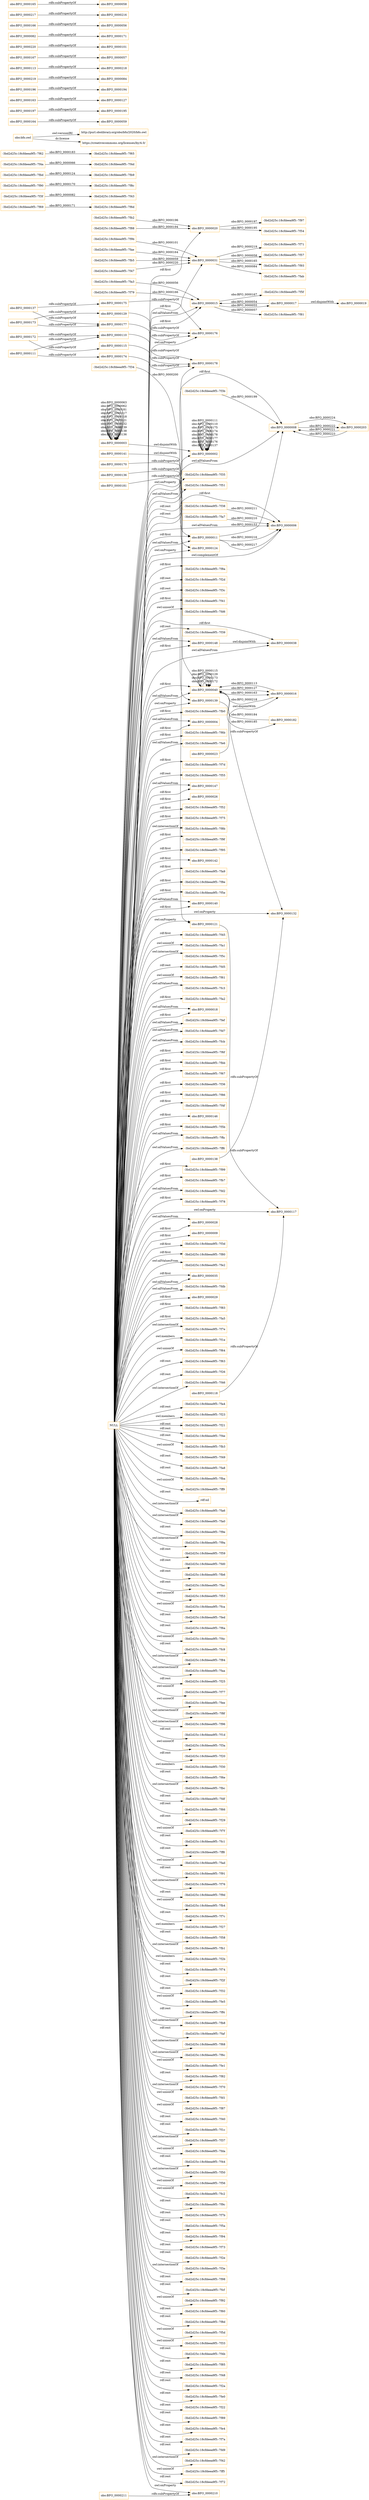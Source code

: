 digraph ar2dtool_diagram { 
rankdir=LR;
size="1501"
node [shape = rectangle, color="orange"]; "-3bd2d25c:18cfdeea9f5:-7f3b" "-3bd2d25c:18cfdeea9f5:-7f34" "-3bd2d25c:18cfdeea9f5:-7f9b" "obo:BFO_0000141" "-3bd2d25c:18cfdeea9f5:-7f69" "-3bd2d25c:18cfdeea9f5:-7f8a" "-3bd2d25c:18cfdeea9f5:-7fb2" "-3bd2d25c:18cfdeea9f5:-7f3f" "obo:BFO_0000020" "-3bd2d25c:18cfdeea9f5:-7f41" "-3bd2d25c:18cfdeea9f5:-7f90" "obo:BFO_0000015" "obo:BFO_0000006" "obo:BFO_0000148" "-3bd2d25c:18cfdeea9f5:-7fa3" "obo:BFO_0000019" "-3bd2d25c:18cfdeea9f5:-7fb0" "obo:BFO_0000004" "-3bd2d25c:18cfdeea9f5:-7f6b" "-3bd2d25c:18cfdeea9f5:-7fe6" "-3bd2d25c:18cfdeea9f5:-7f7d" "obo:BFO_0000040" "-3bd2d25c:18cfdeea9f5:-7fb9" "obo:BFO_0000147" "obo:BFO_0000017" "obo:BFO_0000026" "-3bd2d25c:18cfdeea9f5:-7f52" "-3bd2d25c:18cfdeea9f5:-7f75" "obo:BFO_0000002" "-3bd2d25c:18cfdeea9f5:-7f9f" "-3bd2d25c:18cfdeea9f5:-7f95" "obo:BFO_0000142" "-3bd2d25c:18cfdeea9f5:-7fa9" "-3bd2d25c:18cfdeea9f5:-7f8e" "-3bd2d25c:18cfdeea9f5:-7f5e" "-3bd2d25c:18cfdeea9f5:-7fae" "-3bd2d25c:18cfdeea9f5:-7f4d" "obo:BFO_0000140" "-3bd2d25c:18cfdeea9f5:-7f38" "-3bd2d25c:18cfdeea9f5:-7f45" "-3bd2d25c:18cfdeea9f5:-7fa7" "-3bd2d25c:18cfdeea9f5:-7f81" "-3bd2d25c:18cfdeea9f5:-7f57" "obo:BFO_0000031" "-3bd2d25c:18cfdeea9f5:-7fc3" "-3bd2d25c:18cfdeea9f5:-7fa2" "obo:BFO_0000018" "-3bd2d25c:18cfdeea9f5:-7f93" "-3bd2d25c:18cfdeea9f5:-7fef" "obo:BFO_0000003" "-3bd2d25c:18cfdeea9f5:-7fd7" "-3bd2d25c:18cfdeea9f5:-7f8c" "-3bd2d25c:18cfdeea9f5:-7fcb" "-3bd2d25c:18cfdeea9f5:-7f88" "-3bd2d25c:18cfdeea9f5:-7f6f" "-3bd2d25c:18cfdeea9f5:-7f62" "-3bd2d25c:18cfdeea9f5:-7fbb" "obo:BFO_0000038" "-3bd2d25c:18cfdeea9f5:-7f67" "-3bd2d25c:18cfdeea9f5:-7f36" "-3bd2d25c:18cfdeea9f5:-7f43" "-3bd2d25c:18cfdeea9f5:-7f79" "-3bd2d25c:18cfdeea9f5:-7f86" "-3bd2d25c:18cfdeea9f5:-7f4f" "obo:BFO_0000146" "obo:BFO_0000182" "-3bd2d25c:18cfdeea9f5:-7f5b" "-3bd2d25c:18cfdeea9f5:-7ffa" "-3bd2d25c:18cfdeea9f5:-7fab" "-3bd2d25c:18cfdeea9f5:-7f4a" "-3bd2d25c:18cfdeea9f5:-7f6d" "-3bd2d25c:18cfdeea9f5:-7ff6" "-3bd2d25c:18cfdeea9f5:-7f99" "-3bd2d25c:18cfdeea9f5:-7fbd" "-3bd2d25c:18cfdeea9f5:-7fb7" "-3bd2d25c:18cfdeea9f5:-7fd2" "-3bd2d25c:18cfdeea9f5:-7f65" "-3bd2d25c:18cfdeea9f5:-7f78" "obo:BFO_0000028" "-3bd2d25c:18cfdeea9f5:-7f54" "obo:BFO_0000009" "-3bd2d25c:18cfdeea9f5:-7f97" "obo:BFO_0000011" "-3bd2d25c:18cfdeea9f5:-7f3d" "-3bd2d25c:18cfdeea9f5:-7f80" "obo:BFO_0000023" "-3bd2d25c:18cfdeea9f5:-7fe2" "obo:BFO_0000203" "obo:BFO_0000035" "-3bd2d25c:18cfdeea9f5:-7fdb" "obo:BFO_0000029" "-3bd2d25c:18cfdeea9f5:-7f71" "-3bd2d25c:18cfdeea9f5:-7fb5" "obo:BFO_0000008" "-3bd2d25c:18cfdeea9f5:-7f83" "-3bd2d25c:18cfdeea9f5:-7fa5" "obo:BFO_0000016" "-3bd2d25c:18cfdeea9f5:-7f5f" "-3bd2d25c:18cfdeea9f5:-7f47" ; /*classes style*/
	"obo:BFO_0000172" -> "obo:BFO_0000115" [ label = "rdfs:subPropertyOf" ];
	"obo:BFO_0000172" -> "obo:BFO_0000110" [ label = "rdfs:subPropertyOf" ];
	"obo:BFO_0000003" -> "obo:BFO_0000002" [ label = "owl:disjointWith" ];
	"obo:BFO_0000129" -> "obo:BFO_0000176" [ label = "rdfs:subPropertyOf" ];
	"obo:bfo.owl" -> "http://purl.obolibrary.org/obo/bfo/2020/bfo.owl" [ label = "owl:versionIRI" ];
	"obo:bfo.owl" -> "https://creativecommons.org/licenses/by/4.0/" [ label = "dc:license" ];
	"obo:BFO_0000110" -> "obo:BFO_0000178" [ label = "rdfs:subPropertyOf" ];
	"obo:BFO_0000164" -> "obo:BFO_0000059" [ label = "rdfs:subPropertyOf" ];
	"obo:BFO_0000136" -> "obo:BFO_0000139" [ label = "rdfs:subPropertyOf" ];
	"obo:BFO_0000177" -> "obo:BFO_0000176" [ label = "rdfs:subPropertyOf" ];
	"obo:BFO_0000023" -> "obo:BFO_0000016" [ label = "owl:disjointWith" ];
	"obo:BFO_0000115" -> "obo:BFO_0000178" [ label = "rdfs:subPropertyOf" ];
	"obo:BFO_0000197" -> "obo:BFO_0000195" [ label = "rdfs:subPropertyOf" ];
	"obo:BFO_0000163" -> "obo:BFO_0000127" [ label = "rdfs:subPropertyOf" ];
	"obo:BFO_0000148" -> "obo:BFO_0000038" [ label = "owl:disjointWith" ];
	"obo:BFO_0000170" -> "obo:BFO_0000124" [ label = "rdfs:subPropertyOf" ];
	"obo:BFO_0000196" -> "obo:BFO_0000194" [ label = "rdfs:subPropertyOf" ];
	"obo:BFO_0000121" -> "obo:BFO_0000117" [ label = "rdfs:subPropertyOf" ];
	"obo:BFO_0000219" -> "obo:BFO_0000084" [ label = "rdfs:subPropertyOf" ];
	"obo:BFO_0000175" -> "obo:BFO_0000176" [ label = "rdfs:subPropertyOf" ];
	"obo:BFO_0000141" -> "obo:BFO_0000040" [ label = "owl:disjointWith" ];
	"obo:BFO_0000113" -> "obo:BFO_0000218" [ label = "rdfs:subPropertyOf" ];
	"NULL" -> "obo:BFO_0000008" [ label = "owl:allValuesFrom" ];
	"NULL" -> "-3bd2d25c:18cfdeea9f5:-7f5e" [ label = "rdf:first" ];
	"NULL" -> "-3bd2d25c:18cfdeea9f5:-7f4e" [ label = "rdf:rest" ];
	"NULL" -> "-3bd2d25c:18cfdeea9f5:-7fb3" [ label = "rdf:rest" ];
	"NULL" -> "obo:BFO_0000020" [ label = "rdf:first" ];
	"NULL" -> "-3bd2d25c:18cfdeea9f5:-7f49" [ label = "owl:unionOf" ];
	"NULL" -> "-3bd2d25c:18cfdeea9f5:-7f4f" [ label = "rdf:first" ];
	"NULL" -> "obo:BFO_0000002" [ label = "owl:allValuesFrom" ];
	"NULL" -> "-3bd2d25c:18cfdeea9f5:-7fa8" [ label = "rdf:rest" ];
	"NULL" -> "obo:BFO_0000009" [ label = "rdf:first" ];
	"NULL" -> "-3bd2d25c:18cfdeea9f5:-7fba" [ label = "rdf:rest" ];
	"NULL" -> "obo:BFO_0000124" [ label = "owl:onProperty" ];
	"NULL" -> "-3bd2d25c:18cfdeea9f5:-7ff9" [ label = "owl:unionOf" ];
	"NULL" -> "rdf:nil" [ label = "rdf:rest" ];
	"NULL" -> "-3bd2d25c:18cfdeea9f5:-7fa6" [ label = "owl:intersectionOf" ];
	"NULL" -> "-3bd2d25c:18cfdeea9f5:-7fa0" [ label = "owl:intersectionOf" ];
	"NULL" -> "-3bd2d25c:18cfdeea9f5:-7f9e" [ label = "rdf:rest" ];
	"NULL" -> "obo:BFO_0000011" [ label = "owl:allValuesFrom" ];
	"NULL" -> "-3bd2d25c:18cfdeea9f5:-7f9a" [ label = "owl:intersectionOf" ];
	"NULL" -> "obo:BFO_0000146" [ label = "rdf:first" ];
	"NULL" -> "-3bd2d25c:18cfdeea9f5:-7f59" [ label = "rdf:rest" ];
	"NULL" -> "-3bd2d25c:18cfdeea9f5:-7fd0" [ label = "rdf:rest" ];
	"NULL" -> "-3bd2d25c:18cfdeea9f5:-7fb6" [ label = "rdf:rest" ];
	"NULL" -> "-3bd2d25c:18cfdeea9f5:-7fac" [ label = "rdf:rest" ];
	"NULL" -> "obo:BFO_0000038" [ label = "owl:allValuesFrom" ];
	"NULL" -> "-3bd2d25c:18cfdeea9f5:-7f53" [ label = "owl:unionOf" ];
	"NULL" -> "obo:BFO_0000015" [ label = "owl:allValuesFrom" ];
	"NULL" -> "-3bd2d25c:18cfdeea9f5:-7fca" [ label = "owl:unionOf" ];
	"NULL" -> "-3bd2d25c:18cfdeea9f5:-7fbb" [ label = "rdf:first" ];
	"NULL" -> "obo:BFO_0000142" [ label = "rdf:first" ];
	"NULL" -> "obo:BFO_0000140" [ label = "owl:allValuesFrom" ];
	"NULL" -> "obo:BFO_0000006" [ label = "owl:allValuesFrom" ];
	"NULL" -> "-3bd2d25c:18cfdeea9f5:-7fed" [ label = "rdf:rest" ];
	"NULL" -> "-3bd2d25c:18cfdeea9f5:-7f3d" [ label = "rdf:first" ];
	"NULL" -> "-3bd2d25c:18cfdeea9f5:-7f6a" [ label = "rdf:rest" ];
	"NULL" -> "-3bd2d25c:18cfdeea9f5:-7f9f" [ label = "rdf:first" ];
	"NULL" -> "-3bd2d25c:18cfdeea9f5:-7f4c" [ label = "owl:unionOf" ];
	"NULL" -> "-3bd2d25c:18cfdeea9f5:-7fc9" [ label = "rdf:rest" ];
	"NULL" -> "obo:BFO_0000018" [ label = "rdf:first" ];
	"NULL" -> "-3bd2d25c:18cfdeea9f5:-7f84" [ label = "owl:intersectionOf" ];
	"NULL" -> "obo:BFO_0000139" [ label = "owl:onProperty" ];
	"NULL" -> "-3bd2d25c:18cfdeea9f5:-7faa" [ label = "owl:intersectionOf" ];
	"NULL" -> "-3bd2d25c:18cfdeea9f5:-7f52" [ label = "rdf:first" ];
	"NULL" -> "-3bd2d25c:18cfdeea9f5:-7f25" [ label = "rdf:rest" ];
	"NULL" -> "-3bd2d25c:18cfdeea9f5:-7f77" [ label = "owl:unionOf" ];
	"NULL" -> "-3bd2d25c:18cfdeea9f5:-7fee" [ label = "owl:unionOf" ];
	"NULL" -> "-3bd2d25c:18cfdeea9f5:-7f8f" [ label = "owl:intersectionOf" ];
	"NULL" -> "obo:BFO_0000026" [ label = "rdf:first" ];
	"NULL" -> "-3bd2d25c:18cfdeea9f5:-7f96" [ label = "owl:intersectionOf" ];
	"NULL" -> "-3bd2d25c:18cfdeea9f5:-7f1d" [ label = "rdf:rest" ];
	"NULL" -> "-3bd2d25c:18cfdeea9f5:-7f3a" [ label = "owl:unionOf" ];
	"NULL" -> "-3bd2d25c:18cfdeea9f5:-7fa2" [ label = "rdf:first" ];
	"NULL" -> "-3bd2d25c:18cfdeea9f5:-7f20" [ label = "rdf:rest" ];
	"NULL" -> "-3bd2d25c:18cfdeea9f5:-7f30" [ label = "owl:members" ];
	"NULL" -> "-3bd2d25c:18cfdeea9f5:-7f6e" [ label = "rdf:rest" ];
	"NULL" -> "-3bd2d25c:18cfdeea9f5:-7f99" [ label = "rdf:first" ];
	"NULL" -> "-3bd2d25c:18cfdeea9f5:-7fbc" [ label = "owl:intersectionOf" ];
	"NULL" -> "obo:BFO_0000147" [ label = "owl:allValuesFrom" ];
	"NULL" -> "-3bd2d25c:18cfdeea9f5:-7fdf" [ label = "rdf:rest" ];
	"NULL" -> "-3bd2d25c:18cfdeea9f5:-7f66" [ label = "rdf:rest" ];
	"NULL" -> "-3bd2d25c:18cfdeea9f5:-7f29" [ label = "rdf:rest" ];
	"NULL" -> "-3bd2d25c:18cfdeea9f5:-7f7f" [ label = "owl:unionOf" ];
	"NULL" -> "-3bd2d25c:18cfdeea9f5:-7fc1" [ label = "rdf:rest" ];
	"NULL" -> "-3bd2d25c:18cfdeea9f5:-7ff8" [ label = "rdf:rest" ];
	"NULL" -> "-3bd2d25c:18cfdeea9f5:-7fad" [ label = "owl:unionOf" ];
	"NULL" -> "-3bd2d25c:18cfdeea9f5:-7f91" [ label = "rdf:rest" ];
	"NULL" -> "-3bd2d25c:18cfdeea9f5:-7f76" [ label = "owl:intersectionOf" ];
	"NULL" -> "-3bd2d25c:18cfdeea9f5:-7f9d" [ label = "rdf:rest" ];
	"NULL" -> "-3bd2d25c:18cfdeea9f5:-7fb4" [ label = "owl:unionOf" ];
	"NULL" -> "-3bd2d25c:18cfdeea9f5:-7f7c" [ label = "rdf:rest" ];
	"NULL" -> "-3bd2d25c:18cfdeea9f5:-7f27" [ label = "owl:members" ];
	"NULL" -> "-3bd2d25c:18cfdeea9f5:-7f58" [ label = "rdf:rest" ];
	"NULL" -> "-3bd2d25c:18cfdeea9f5:-7fb1" [ label = "owl:intersectionOf" ];
	"NULL" -> "-3bd2d25c:18cfdeea9f5:-7f2b" [ label = "owl:members" ];
	"NULL" -> "-3bd2d25c:18cfdeea9f5:-7f74" [ label = "rdf:rest" ];
	"NULL" -> "obo:BFO_0000028" [ label = "owl:allValuesFrom" ];
	"NULL" -> "-3bd2d25c:18cfdeea9f5:-7f86" [ label = "rdf:first" ];
	"NULL" -> "-3bd2d25c:18cfdeea9f5:-7f2f" [ label = "rdf:rest" ];
	"NULL" -> "obo:BFO_0000035" [ label = "rdf:first" ];
	"NULL" -> "-3bd2d25c:18cfdeea9f5:-7f32" [ label = "rdf:rest" ];
	"NULL" -> "-3bd2d25c:18cfdeea9f5:-7fe5" [ label = "owl:unionOf" ];
	"NULL" -> "obo:BFO_0000018" [ label = "owl:allValuesFrom" ];
	"NULL" -> "-3bd2d25c:18cfdeea9f5:-7fe2" [ label = "owl:allValuesFrom" ];
	"NULL" -> "-3bd2d25c:18cfdeea9f5:-7ff4" [ label = "rdf:rest" ];
	"NULL" -> "-3bd2d25c:18cfdeea9f5:-7fb8" [ label = "owl:intersectionOf" ];
	"NULL" -> "-3bd2d25c:18cfdeea9f5:-7f78" [ label = "rdf:first" ];
	"NULL" -> "obo:BFO_0000148" [ label = "rdf:first" ];
	"NULL" -> "-3bd2d25c:18cfdeea9f5:-7faf" [ label = "rdf:rest" ];
	"NULL" -> "-3bd2d25c:18cfdeea9f5:-7f68" [ label = "owl:intersectionOf" ];
	"NULL" -> "-3bd2d25c:18cfdeea9f5:-7f6c" [ label = "owl:intersectionOf" ];
	"NULL" -> "-3bd2d25c:18cfdeea9f5:-7fe1" [ label = "owl:unionOf" ];
	"NULL" -> "-3bd2d25c:18cfdeea9f5:-7fe6" [ label = "owl:allValuesFrom" ];
	"NULL" -> "-3bd2d25c:18cfdeea9f5:-7f36" [ label = "rdf:first" ];
	"NULL" -> "-3bd2d25c:18cfdeea9f5:-7f82" [ label = "rdf:rest" ];
	"NULL" -> "-3bd2d25c:18cfdeea9f5:-7f70" [ label = "owl:intersectionOf" ];
	"NULL" -> "-3bd2d25c:18cfdeea9f5:-7fd1" [ label = "owl:unionOf" ];
	"NULL" -> "-3bd2d25c:18cfdeea9f5:-7f87" [ label = "owl:unionOf" ];
	"NULL" -> "obo:BFO_0000040" [ label = "owl:allValuesFrom" ];
	"NULL" -> "-3bd2d25c:18cfdeea9f5:-7f40" [ label = "rdf:rest" ];
	"NULL" -> "-3bd2d25c:18cfdeea9f5:-7f1c" [ label = "rdf:rest" ];
	"NULL" -> "obo:BFO_0000121" [ label = "owl:onProperty" ];
	"NULL" -> "-3bd2d25c:18cfdeea9f5:-7f5b" [ label = "rdf:first" ];
	"NULL" -> "-3bd2d25c:18cfdeea9f5:-7f37" [ label = "owl:intersectionOf" ];
	"NULL" -> "obo:BFO_0000006" [ label = "owl:complementOf" ];
	"NULL" -> "-3bd2d25c:18cfdeea9f5:-7fda" [ label = "owl:unionOf" ];
	"NULL" -> "obo:BFO_0000006" [ label = "rdf:first" ];
	"NULL" -> "-3bd2d25c:18cfdeea9f5:-7fdb" [ label = "owl:allValuesFrom" ];
	"NULL" -> "-3bd2d25c:18cfdeea9f5:-7f44" [ label = "rdf:rest" ];
	"NULL" -> "-3bd2d25c:18cfdeea9f5:-7f50" [ label = "owl:intersectionOf" ];
	"NULL" -> "-3bd2d25c:18cfdeea9f5:-7f95" [ label = "rdf:first" ];
	"NULL" -> "-3bd2d25c:18cfdeea9f5:-7fcb" [ label = "owl:allValuesFrom" ];
	"NULL" -> "-3bd2d25c:18cfdeea9f5:-7f56" [ label = "owl:unionOf" ];
	"NULL" -> "-3bd2d25c:18cfdeea9f5:-7f75" [ label = "rdf:first" ];
	"NULL" -> "obo:BFO_0000147" [ label = "rdf:first" ];
	"NULL" -> "obo:BFO_0000028" [ label = "rdf:first" ];
	"NULL" -> "-3bd2d25c:18cfdeea9f5:-7f45" [ label = "rdf:first" ];
	"NULL" -> "-3bd2d25c:18cfdeea9f5:-7fc2" [ label = "owl:unionOf" ];
	"NULL" -> "-3bd2d25c:18cfdeea9f5:-7f9c" [ label = "rdf:rest" ];
	"NULL" -> "-3bd2d25c:18cfdeea9f5:-7fd7" [ label = "owl:allValuesFrom" ];
	"NULL" -> "-3bd2d25c:18cfdeea9f5:-7f8e" [ label = "rdf:first" ];
	"NULL" -> "-3bd2d25c:18cfdeea9f5:-7f7b" [ label = "rdf:rest" ];
	"NULL" -> "obo:BFO_0000035" [ label = "owl:allValuesFrom" ];
	"NULL" -> "-3bd2d25c:18cfdeea9f5:-7f5a" [ label = "rdf:rest" ];
	"NULL" -> "-3bd2d25c:18cfdeea9f5:-7f94" [ label = "rdf:rest" ];
	"NULL" -> "-3bd2d25c:18cfdeea9f5:-7f41" [ label = "rdf:first" ];
	"NULL" -> "-3bd2d25c:18cfdeea9f5:-7f73" [ label = "rdf:rest" ];
	"NULL" -> "-3bd2d25c:18cfdeea9f5:-7fef" [ label = "owl:allValuesFrom" ];
	"NULL" -> "obo:BFO_0000015" [ label = "rdf:first" ];
	"NULL" -> "-3bd2d25c:18cfdeea9f5:-7f2e" [ label = "rdf:rest" ];
	"NULL" -> "-3bd2d25c:18cfdeea9f5:-7f8a" [ label = "rdf:first" ];
	"NULL" -> "-3bd2d25c:18cfdeea9f5:-7f3e" [ label = "owl:intersectionOf" ];
	"NULL" -> "-3bd2d25c:18cfdeea9f5:-7f98" [ label = "rdf:rest" ];
	"NULL" -> "obo:BFO_0000176" [ label = "owl:onProperty" ];
	"NULL" -> "-3bd2d25c:18cfdeea9f5:-7f6f" [ label = "rdf:first" ];
	"NULL" -> "-3bd2d25c:18cfdeea9f5:-7fcf" [ label = "rdf:rest" ];
	"NULL" -> "obo:BFO_0000031" [ label = "rdf:first" ];
	"NULL" -> "obo:BFO_0000011" [ label = "rdf:first" ];
	"NULL" -> "-3bd2d25c:18cfdeea9f5:-7fa9" [ label = "rdf:first" ];
	"NULL" -> "-3bd2d25c:18cfdeea9f5:-7f92" [ label = "owl:unionOf" ];
	"NULL" -> "-3bd2d25c:18cfdeea9f5:-7f60" [ label = "rdf:rest" ];
	"NULL" -> "-3bd2d25c:18cfdeea9f5:-7f8d" [ label = "rdf:rest" ];
	"NULL" -> "-3bd2d25c:18cfdeea9f5:-7f5d" [ label = "owl:unionOf" ];
	"NULL" -> "obo:BFO_0000178" [ label = "owl:onProperty" ];
	"NULL" -> "-3bd2d25c:18cfdeea9f5:-7f33" [ label = "owl:unionOf" ];
	"NULL" -> "-3bd2d25c:18cfdeea9f5:-7f4b" [ label = "rdf:rest" ];
	"NULL" -> "-3bd2d25c:18cfdeea9f5:-7f85" [ label = "rdf:rest" ];
	"NULL" -> "-3bd2d25c:18cfdeea9f5:-7f48" [ label = "rdf:rest" ];
	"NULL" -> "-3bd2d25c:18cfdeea9f5:-7f2a" [ label = "rdf:rest" ];
	"NULL" -> "-3bd2d25c:18cfdeea9f5:-7fe0" [ label = "rdf:rest" ];
	"NULL" -> "obo:BFO_0000038" [ label = "rdf:first" ];
	"NULL" -> "-3bd2d25c:18cfdeea9f5:-7fb0" [ label = "rdf:first" ];
	"NULL" -> "-3bd2d25c:18cfdeea9f5:-7fd2" [ label = "owl:allValuesFrom" ];
	"NULL" -> "obo:BFO_0000132" [ label = "owl:onProperty" ];
	"NULL" -> "obo:BFO_0000117" [ label = "owl:onProperty" ];
	"NULL" -> "-3bd2d25c:18cfdeea9f5:-7f22" [ label = "rdf:rest" ];
	"NULL" -> "-3bd2d25c:18cfdeea9f5:-7fc3" [ label = "owl:allValuesFrom" ];
	"NULL" -> "-3bd2d25c:18cfdeea9f5:-7f89" [ label = "rdf:rest" ];
	"NULL" -> "-3bd2d25c:18cfdeea9f5:-7ffa" [ label = "owl:allValuesFrom" ];
	"NULL" -> "-3bd2d25c:18cfdeea9f5:-7fe4" [ label = "rdf:rest" ];
	"NULL" -> "-3bd2d25c:18cfdeea9f5:-7f67" [ label = "rdf:first" ];
	"NULL" -> "obo:BFO_0000040" [ label = "rdf:first" ];
	"NULL" -> "-3bd2d25c:18cfdeea9f5:-7f7a" [ label = "rdf:rest" ];
	"NULL" -> "-3bd2d25c:18cfdeea9f5:-7fd9" [ label = "rdf:rest" ];
	"NULL" -> "obo:BFO_0000210" [ label = "owl:onProperty" ];
	"NULL" -> "-3bd2d25c:18cfdeea9f5:-7f42" [ label = "owl:intersectionOf" ];
	"NULL" -> "obo:BFO_0000029" [ label = "rdf:first" ];
	"NULL" -> "-3bd2d25c:18cfdeea9f5:-7ff6" [ label = "owl:allValuesFrom" ];
	"NULL" -> "-3bd2d25c:18cfdeea9f5:-7ff5" [ label = "owl:unionOf" ];
	"NULL" -> "-3bd2d25c:18cfdeea9f5:-7f83" [ label = "rdf:first" ];
	"NULL" -> "-3bd2d25c:18cfdeea9f5:-7f72" [ label = "rdf:rest" ];
	"NULL" -> "-3bd2d25c:18cfdeea9f5:-7f35" [ label = "rdf:rest" ];
	"NULL" -> "-3bd2d25c:18cfdeea9f5:-7f51" [ label = "rdf:rest" ];
	"NULL" -> "-3bd2d25c:18cfdeea9f5:-7f2d" [ label = "rdf:rest" ];
	"NULL" -> "obo:BFO_0000004" [ label = "owl:allValuesFrom" ];
	"NULL" -> "-3bd2d25c:18cfdeea9f5:-7f3c" [ label = "rdf:rest" ];
	"NULL" -> "-3bd2d25c:18cfdeea9f5:-7fd6" [ label = "owl:unionOf" ];
	"NULL" -> "-3bd2d25c:18cfdeea9f5:-7f39" [ label = "rdf:rest" ];
	"NULL" -> "-3bd2d25c:18cfdeea9f5:-7f55" [ label = "rdf:rest" ];
	"NULL" -> "-3bd2d25c:18cfdeea9f5:-7f8b" [ label = "owl:intersectionOf" ];
	"NULL" -> "-3bd2d25c:18cfdeea9f5:-7fa1" [ label = "owl:unionOf" ];
	"NULL" -> "-3bd2d25c:18cfdeea9f5:-7f5c" [ label = "owl:intersectionOf" ];
	"NULL" -> "obo:BFO_0000140" [ label = "rdf:first" ];
	"NULL" -> "obo:BFO_0000148" [ label = "owl:allValuesFrom" ];
	"NULL" -> "-3bd2d25c:18cfdeea9f5:-7f6b" [ label = "rdf:first" ];
	"NULL" -> "-3bd2d25c:18cfdeea9f5:-7fd5" [ label = "rdf:rest" ];
	"NULL" -> "-3bd2d25c:18cfdeea9f5:-7f80" [ label = "rdf:first" ];
	"NULL" -> "-3bd2d25c:18cfdeea9f5:-7fa5" [ label = "rdf:first" ];
	"NULL" -> "-3bd2d25c:18cfdeea9f5:-7f7d" [ label = "rdf:first" ];
	"NULL" -> "-3bd2d25c:18cfdeea9f5:-7f61" [ label = "owl:unionOf" ];
	"NULL" -> "-3bd2d25c:18cfdeea9f5:-7f7e" [ label = "owl:intersectionOf" ];
	"NULL" -> "-3bd2d25c:18cfdeea9f5:-7f1e" [ label = "owl:members" ];
	"NULL" -> "-3bd2d25c:18cfdeea9f5:-7f64" [ label = "owl:unionOf" ];
	"NULL" -> "-3bd2d25c:18cfdeea9f5:-7f63" [ label = "rdf:rest" ];
	"NULL" -> "-3bd2d25c:18cfdeea9f5:-7f26" [ label = "rdf:rest" ];
	"NULL" -> "obo:BFO_0000004" [ label = "rdf:first" ];
	"NULL" -> "-3bd2d25c:18cfdeea9f5:-7f46" [ label = "owl:intersectionOf" ];
	"NULL" -> "obo:BFO_0000008" [ label = "rdf:first" ];
	"NULL" -> "-3bd2d25c:18cfdeea9f5:-7fb7" [ label = "rdf:first" ];
	"NULL" -> "-3bd2d25c:18cfdeea9f5:-7fa4" [ label = "rdf:rest" ];
	"NULL" -> "-3bd2d25c:18cfdeea9f5:-7f23" [ label = "owl:members" ];
	"NULL" -> "-3bd2d25c:18cfdeea9f5:-7f21" [ label = "rdf:rest" ];
	"obo:BFO_0000167" -> "obo:BFO_0000057" [ label = "rdfs:subPropertyOf" ];
	"obo:BFO_0000220" -> "obo:BFO_0000101" [ label = "rdfs:subPropertyOf" ];
	"obo:BFO_0000139" -> "obo:BFO_0000132" [ label = "rdfs:subPropertyOf" ];
	"obo:BFO_0000082" -> "obo:BFO_0000171" [ label = "rdfs:subPropertyOf" ];
	"obo:BFO_0000174" -> "obo:BFO_0000178" [ label = "rdfs:subPropertyOf" ];
	"obo:BFO_0000118" -> "obo:BFO_0000117" [ label = "rdfs:subPropertyOf" ];
	"obo:BFO_0000181" -> "obo:BFO_0000121" [ label = "rdfs:subPropertyOf" ];
	"obo:BFO_0000166" -> "obo:BFO_0000056" [ label = "rdfs:subPropertyOf" ];
	"obo:BFO_0000138" -> "obo:BFO_0000132" [ label = "rdfs:subPropertyOf" ];
	"obo:BFO_0000217" -> "obo:BFO_0000216" [ label = "rdfs:subPropertyOf" ];
	"obo:BFO_0000173" -> "obo:BFO_0000129" [ label = "rdfs:subPropertyOf" ];
	"obo:BFO_0000173" -> "obo:BFO_0000177" [ label = "rdfs:subPropertyOf" ];
	"obo:BFO_0000211" -> "obo:BFO_0000210" [ label = "rdfs:subPropertyOf" ];
	"obo:BFO_0000017" -> "obo:BFO_0000019" [ label = "owl:disjointWith" ];
	"obo:BFO_0000111" -> "obo:BFO_0000174" [ label = "rdfs:subPropertyOf" ];
	"obo:BFO_0000111" -> "obo:BFO_0000110" [ label = "rdfs:subPropertyOf" ];
	"obo:BFO_0000165" -> "obo:BFO_0000058" [ label = "rdfs:subPropertyOf" ];
	"obo:BFO_0000137" -> "obo:BFO_0000175" [ label = "rdfs:subPropertyOf" ];
	"obo:BFO_0000137" -> "obo:BFO_0000177" [ label = "rdfs:subPropertyOf" ];
	"obo:BFO_0000011" -> "obo:BFO_0000006" [ label = "obo:BFO_0000217" ];
	"obo:BFO_0000016" -> "obo:BFO_0000040" [ label = "obo:BFO_0000218" ];
	"obo:BFO_0000031" -> "-3bd2d25c:18cfdeea9f5:-7f71" [ label = "obo:BFO_0000219" ];
	"obo:BFO_0000003" -> "obo:BFO_0000003" [ label = "obo:BFO_0000136" ];
	"-3bd2d25c:18cfdeea9f5:-7fb5" -> "obo:BFO_0000031" [ label = "obo:BFO_0000059" ];
	"obo:BFO_0000002" -> "obo:BFO_0000002" [ label = "obo:BFO_0000137" ];
	"obo:BFO_0000003" -> "obo:BFO_0000003" [ label = "obo:BFO_0000138" ];
	"obo:BFO_0000011" -> "obo:BFO_0000006" [ label = "obo:BFO_0000216" ];
	"obo:BFO_0000003" -> "obo:BFO_0000003" [ label = "obo:BFO_0000139" ];
	"-3bd2d25c:18cfdeea9f5:-7f90" -> "-3bd2d25c:18cfdeea9f5:-7f8c" [ label = "obo:BFO_0000170" ];
	"-3bd2d25c:18cfdeea9f5:-7f69" -> "-3bd2d25c:18cfdeea9f5:-7f6d" [ label = "obo:BFO_0000171" ];
	"obo:BFO_0000002" -> "obo:BFO_0000002" [ label = "obo:BFO_0000176" ];
	"obo:BFO_0000015" -> "obo:BFO_0000017" [ label = "obo:BFO_0000055" ];
	"obo:BFO_0000003" -> "obo:BFO_0000003" [ label = "obo:BFO_0000132" ];
	"-3bd2d25c:18cfdeea9f5:-7fa7" -> "obo:BFO_0000006" [ label = "obo:BFO_0000210" ];
	"obo:BFO_0000002" -> "obo:BFO_0000002" [ label = "obo:BFO_0000177" ];
	"-3bd2d25c:18cfdeea9f5:-7fa3" -> "obo:BFO_0000015" [ label = "obo:BFO_0000056" ];
	"obo:BFO_0000015" -> "-3bd2d25c:18cfdeea9f5:-7f81" [ label = "obo:BFO_0000057" ];
	"-3bd2d25c:18cfdeea9f5:-7f38" -> "obo:BFO_0000006" [ label = "obo:BFO_0000211" ];
	"obo:BFO_0000002" -> "obo:BFO_0000002" [ label = "obo:BFO_0000178" ];
	"obo:BFO_0000031" -> "-3bd2d25c:18cfdeea9f5:-7f57" [ label = "obo:BFO_0000058" ];
	"obo:BFO_0000040" -> "obo:BFO_0000040" [ label = "obo:BFO_0000172" ];
	"obo:BFO_0000040" -> "obo:BFO_0000040" [ label = "obo:BFO_0000173" ];
	"obo:BFO_0000002" -> "obo:BFO_0000002" [ label = "obo:BFO_0000174" ];
	"obo:BFO_0000002" -> "obo:BFO_0000002" [ label = "obo:BFO_0000175" ];
	"obo:BFO_0000017" -> "obo:BFO_0000015" [ label = "obo:BFO_0000054" ];
	"obo:BFO_0000040" -> "obo:BFO_0000040" [ label = "obo:BFO_0000129" ];
	"obo:BFO_0000040" -> "obo:BFO_0000016" [ label = "obo:BFO_0000127" ];
	"-3bd2d25c:18cfdeea9f5:-7f3f" -> "-3bd2d25c:18cfdeea9f5:-7f43" [ label = "obo:BFO_0000082" ];
	"obo:BFO_0000003" -> "obo:BFO_0000003" [ label = "obo:BFO_0000121" ];
	"obo:BFO_0000031" -> "-3bd2d25c:18cfdeea9f5:-7f93" [ label = "obo:BFO_0000165" ];
	"-3bd2d25c:18cfdeea9f5:-7f79" -> "obo:BFO_0000015" [ label = "obo:BFO_0000166" ];
	"-3bd2d25c:18cfdeea9f5:-7f34" -> "obo:BFO_0000011" [ label = "obo:BFO_0000200" ];
	"obo:BFO_0000015" -> "-3bd2d25c:18cfdeea9f5:-7f5f" [ label = "obo:BFO_0000167" ];
	"-3bd2d25c:18cfdeea9f5:-7fbd" -> "-3bd2d25c:18cfdeea9f5:-7fb9" [ label = "obo:BFO_0000124" ];
	"obo:BFO_0000031" -> "-3bd2d25c:18cfdeea9f5:-7fab" [ label = "obo:BFO_0000084" ];
	"obo:BFO_0000040" -> "obo:BFO_0000016" [ label = "obo:BFO_0000163" ];
	"-3bd2d25c:18cfdeea9f5:-7fae" -> "obo:BFO_0000031" [ label = "obo:BFO_0000164" ];
	"obo:BFO_0000003" -> "obo:BFO_0000003" [ label = "obo:BFO_0000118" ];
	"obo:BFO_0000040" -> "obo:BFO_0000040" [ label = "obo:BFO_0000115" ];
	"obo:BFO_0000003" -> "obo:BFO_0000003" [ label = "obo:BFO_0000117" ];
	"obo:BFO_0000002" -> "obo:BFO_0000002" [ label = "obo:BFO_0000110" ];
	"-3bd2d25c:18cfdeea9f5:-7f3b" -> "obo:BFO_0000008" [ label = "obo:BFO_0000199" ];
	"obo:BFO_0000002" -> "obo:BFO_0000002" [ label = "obo:BFO_0000111" ];
	"obo:BFO_0000016" -> "obo:BFO_0000040" [ label = "obo:BFO_0000113" ];
	"-3bd2d25c:18cfdeea9f5:-7f88" -> "obo:BFO_0000020" [ label = "obo:BFO_0000194" ];
	"obo:BFO_0000020" -> "-3bd2d25c:18cfdeea9f5:-7f54" [ label = "obo:BFO_0000195" ];
	"-3bd2d25c:18cfdeea9f5:-7fb2" -> "obo:BFO_0000020" [ label = "obo:BFO_0000196" ];
	"obo:BFO_0000020" -> "-3bd2d25c:18cfdeea9f5:-7f97" [ label = "obo:BFO_0000197" ];
	"obo:BFO_0000011" -> "obo:BFO_0000008" [ label = "obo:BFO_0000153" ];
	"obo:BFO_0000008" -> "obo:BFO_0000203" [ label = "obo:BFO_0000224" ];
	"obo:BFO_0000003" -> "obo:BFO_0000003" [ label = "obo:BFO_0000181" ];
	"-3bd2d25c:18cfdeea9f5:-7f47" -> "obo:BFO_0000031" [ label = "obo:BFO_0000220" ];
	"-3bd2d25c:18cfdeea9f5:-7f4a" -> "-3bd2d25c:18cfdeea9f5:-7f4d" [ label = "obo:BFO_0000066" ];
	"obo:BFO_0000203" -> "obo:BFO_0000008" [ label = "obo:BFO_0000221" ];
	"obo:BFO_0000008" -> "obo:BFO_0000203" [ label = "obo:BFO_0000222" ];
	"-3bd2d25c:18cfdeea9f5:-7f9b" -> "obo:BFO_0000031" [ label = "obo:BFO_0000101" ];
	"obo:BFO_0000203" -> "obo:BFO_0000008" [ label = "obo:BFO_0000223" ];
	"-3bd2d25c:18cfdeea9f5:-7f62" -> "-3bd2d25c:18cfdeea9f5:-7f65" [ label = "obo:BFO_0000183" ];
	"obo:BFO_0000003" -> "obo:BFO_0000003" [ label = "obo:BFO_0000062" ];
	"obo:BFO_0000182" -> "obo:BFO_0000040" [ label = "obo:BFO_0000184" ];
	"obo:BFO_0000003" -> "obo:BFO_0000003" [ label = "obo:BFO_0000063" ];
	"obo:BFO_0000040" -> "obo:BFO_0000182" [ label = "obo:BFO_0000185" ];

}
